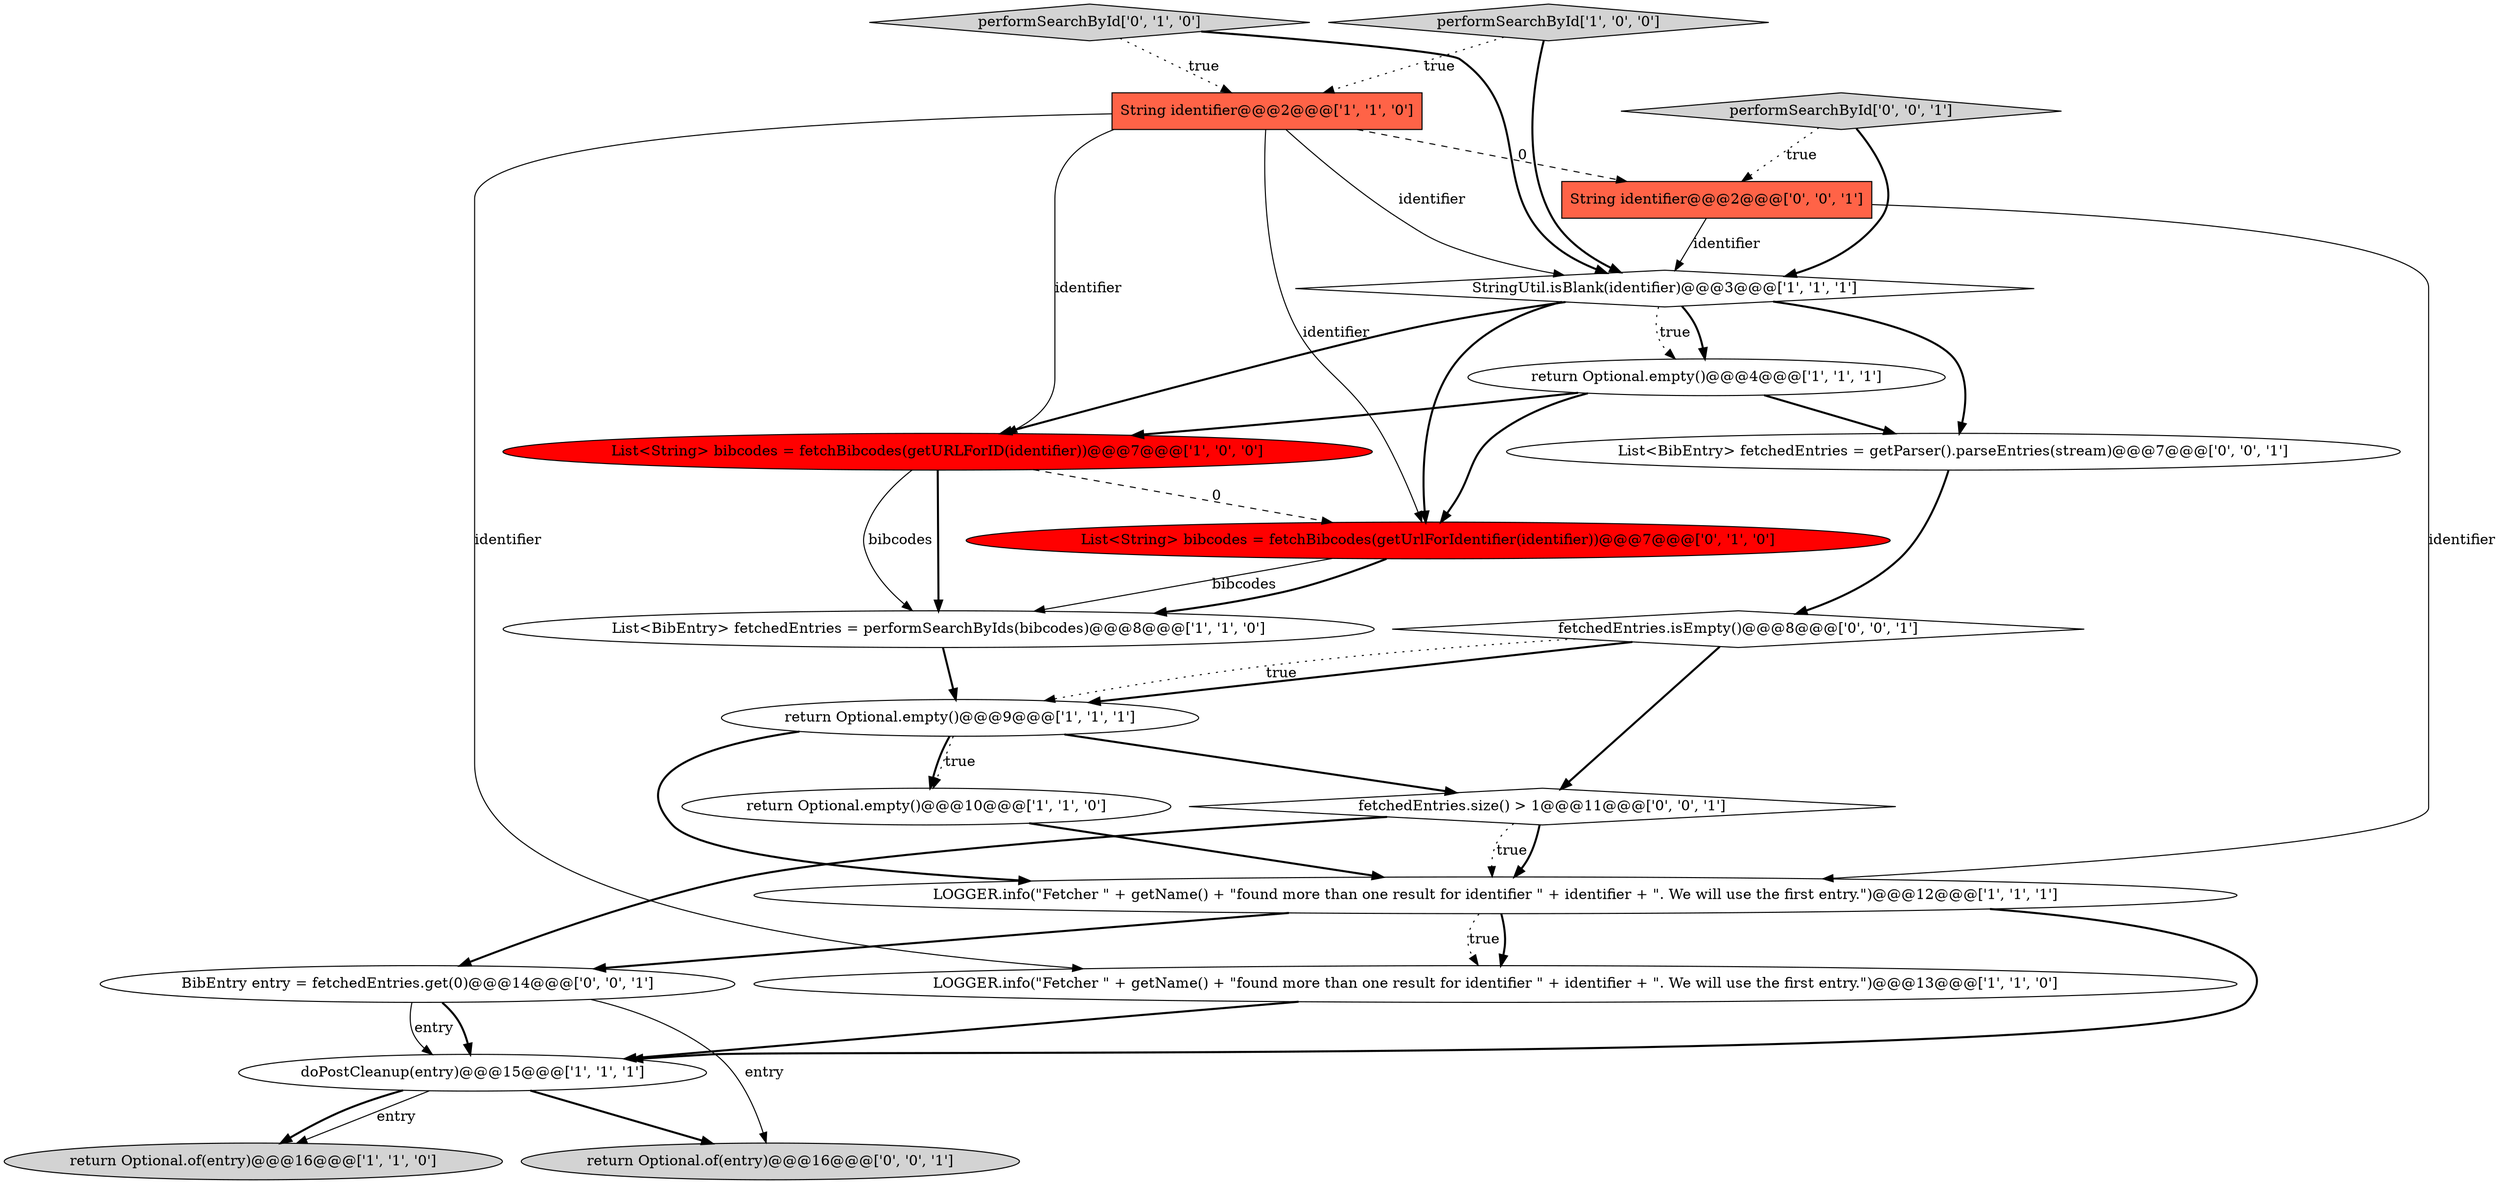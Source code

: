 digraph {
0 [style = filled, label = "String identifier@@@2@@@['1', '1', '0']", fillcolor = tomato, shape = box image = "AAA0AAABBB1BBB"];
12 [style = filled, label = "List<String> bibcodes = fetchBibcodes(getUrlForIdentifier(identifier))@@@7@@@['0', '1', '0']", fillcolor = red, shape = ellipse image = "AAA1AAABBB2BBB"];
2 [style = filled, label = "return Optional.of(entry)@@@16@@@['1', '1', '0']", fillcolor = lightgray, shape = ellipse image = "AAA0AAABBB1BBB"];
10 [style = filled, label = "doPostCleanup(entry)@@@15@@@['1', '1', '1']", fillcolor = white, shape = ellipse image = "AAA0AAABBB1BBB"];
15 [style = filled, label = "fetchedEntries.size() > 1@@@11@@@['0', '0', '1']", fillcolor = white, shape = diamond image = "AAA0AAABBB3BBB"];
20 [style = filled, label = "BibEntry entry = fetchedEntries.get(0)@@@14@@@['0', '0', '1']", fillcolor = white, shape = ellipse image = "AAA0AAABBB3BBB"];
5 [style = filled, label = "performSearchById['1', '0', '0']", fillcolor = lightgray, shape = diamond image = "AAA0AAABBB1BBB"];
17 [style = filled, label = "fetchedEntries.isEmpty()@@@8@@@['0', '0', '1']", fillcolor = white, shape = diamond image = "AAA0AAABBB3BBB"];
6 [style = filled, label = "StringUtil.isBlank(identifier)@@@3@@@['1', '1', '1']", fillcolor = white, shape = diamond image = "AAA0AAABBB1BBB"];
19 [style = filled, label = "String identifier@@@2@@@['0', '0', '1']", fillcolor = tomato, shape = box image = "AAA0AAABBB3BBB"];
9 [style = filled, label = "LOGGER.info(\"Fetcher \" + getName() + \"found more than one result for identifier \" + identifier + \". We will use the first entry.\")@@@12@@@['1', '1', '1']", fillcolor = white, shape = ellipse image = "AAA0AAABBB1BBB"];
11 [style = filled, label = "return Optional.empty()@@@4@@@['1', '1', '1']", fillcolor = white, shape = ellipse image = "AAA0AAABBB1BBB"];
16 [style = filled, label = "performSearchById['0', '0', '1']", fillcolor = lightgray, shape = diamond image = "AAA0AAABBB3BBB"];
3 [style = filled, label = "return Optional.empty()@@@10@@@['1', '1', '0']", fillcolor = white, shape = ellipse image = "AAA0AAABBB1BBB"];
13 [style = filled, label = "performSearchById['0', '1', '0']", fillcolor = lightgray, shape = diamond image = "AAA0AAABBB2BBB"];
4 [style = filled, label = "LOGGER.info(\"Fetcher \" + getName() + \"found more than one result for identifier \" + identifier + \". We will use the first entry.\")@@@13@@@['1', '1', '0']", fillcolor = white, shape = ellipse image = "AAA0AAABBB1BBB"];
14 [style = filled, label = "List<BibEntry> fetchedEntries = getParser().parseEntries(stream)@@@7@@@['0', '0', '1']", fillcolor = white, shape = ellipse image = "AAA0AAABBB3BBB"];
1 [style = filled, label = "List<BibEntry> fetchedEntries = performSearchByIds(bibcodes)@@@8@@@['1', '1', '0']", fillcolor = white, shape = ellipse image = "AAA0AAABBB1BBB"];
8 [style = filled, label = "return Optional.empty()@@@9@@@['1', '1', '1']", fillcolor = white, shape = ellipse image = "AAA0AAABBB1BBB"];
7 [style = filled, label = "List<String> bibcodes = fetchBibcodes(getURLForID(identifier))@@@7@@@['1', '0', '0']", fillcolor = red, shape = ellipse image = "AAA1AAABBB1BBB"];
18 [style = filled, label = "return Optional.of(entry)@@@16@@@['0', '0', '1']", fillcolor = lightgray, shape = ellipse image = "AAA0AAABBB3BBB"];
16->19 [style = dotted, label="true"];
4->10 [style = bold, label=""];
17->8 [style = bold, label=""];
10->18 [style = bold, label=""];
12->1 [style = solid, label="bibcodes"];
7->1 [style = bold, label=""];
1->8 [style = bold, label=""];
8->15 [style = bold, label=""];
11->14 [style = bold, label=""];
0->19 [style = dashed, label="0"];
16->6 [style = bold, label=""];
9->4 [style = bold, label=""];
0->12 [style = solid, label="identifier"];
8->3 [style = bold, label=""];
19->9 [style = solid, label="identifier"];
14->17 [style = bold, label=""];
9->20 [style = bold, label=""];
11->12 [style = bold, label=""];
19->6 [style = solid, label="identifier"];
5->0 [style = dotted, label="true"];
9->10 [style = bold, label=""];
12->1 [style = bold, label=""];
7->1 [style = solid, label="bibcodes"];
10->2 [style = solid, label="entry"];
8->3 [style = dotted, label="true"];
15->9 [style = dotted, label="true"];
20->10 [style = bold, label=""];
6->14 [style = bold, label=""];
3->9 [style = bold, label=""];
17->8 [style = dotted, label="true"];
5->6 [style = bold, label=""];
0->6 [style = solid, label="identifier"];
20->10 [style = solid, label="entry"];
13->0 [style = dotted, label="true"];
15->9 [style = bold, label=""];
15->20 [style = bold, label=""];
6->11 [style = bold, label=""];
8->9 [style = bold, label=""];
17->15 [style = bold, label=""];
7->12 [style = dashed, label="0"];
9->4 [style = dotted, label="true"];
10->2 [style = bold, label=""];
6->11 [style = dotted, label="true"];
13->6 [style = bold, label=""];
6->7 [style = bold, label=""];
0->4 [style = solid, label="identifier"];
11->7 [style = bold, label=""];
0->7 [style = solid, label="identifier"];
20->18 [style = solid, label="entry"];
6->12 [style = bold, label=""];
}
